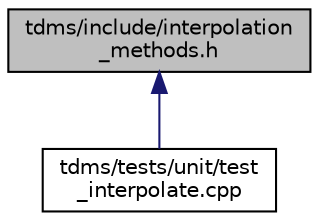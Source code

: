 digraph "tdms/include/interpolation_methods.h"
{
 // LATEX_PDF_SIZE
  edge [fontname="Helvetica",fontsize="10",labelfontname="Helvetica",labelfontsize="10"];
  node [fontname="Helvetica",fontsize="10",shape=record];
  Node1 [label="tdms/include/interpolation\l_methods.h",height=0.2,width=0.4,color="black", fillcolor="grey75", style="filled", fontcolor="black",tooltip="Cubic interpolation functions."];
  Node1 -> Node2 [dir="back",color="midnightblue",fontsize="10",style="solid",fontname="Helvetica"];
  Node2 [label="tdms/tests/unit/test\l_interpolate.cpp",height=0.2,width=0.4,color="black", fillcolor="white", style="filled",URL="$test__interpolate_8cpp.html",tooltip="Tests of the interpolation functions."];
}

